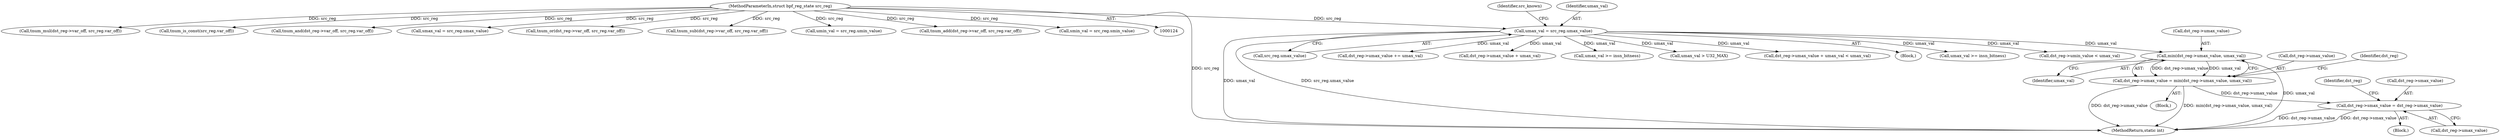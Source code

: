 digraph "0_linux_bb7f0f989ca7de1153bd128a40a71709e339fa03_0@pointer" {
"1000511" [label="(Call,min(dst_reg->umax_value, umax_val))"];
"1000175" [label="(Call,umax_val = src_reg.umax_value)"];
"1000128" [label="(MethodParameterIn,struct bpf_reg_state src_reg)"];
"1000507" [label="(Call,dst_reg->umax_value = min(dst_reg->umax_value, umax_val))"];
"1000546" [label="(Call,dst_reg->smax_value = dst_reg->umax_value)"];
"1000339" [label="(Call,dst_reg->umin_value < umax_val)"];
"1000175" [label="(Call,umax_val = src_reg.umax_value)"];
"1000803" [label="(MethodReturn,static int)"];
"1000546" [label="(Call,dst_reg->smax_value = dst_reg->umax_value)"];
"1000512" [label="(Call,dst_reg->umax_value)"];
"1000384" [label="(Call,tnum_mul(dst_reg->var_off, src_reg.var_off))"];
"1000554" [label="(Identifier,dst_reg)"];
"1000508" [label="(Call,dst_reg->umax_value)"];
"1000177" [label="(Call,src_reg.umax_value)"];
"1000507" [label="(Call,dst_reg->umax_value = min(dst_reg->umax_value, umax_val))"];
"1000182" [label="(Call,tnum_is_const(src_reg.var_off))"];
"1000491" [label="(Call,tnum_and(dst_reg->var_off, src_reg.var_off))"];
"1000515" [label="(Identifier,umax_val)"];
"1000181" [label="(Identifier,src_known)"];
"1000285" [label="(Call,dst_reg->umax_value += umax_val)"];
"1000261" [label="(Call,dst_reg->umax_value + umax_val)"];
"1000214" [label="(Block,)"];
"1000165" [label="(Call,smax_val = src_reg.smax_value)"];
"1000547" [label="(Call,dst_reg->smax_value)"];
"1000520" [label="(Identifier,dst_reg)"];
"1000721" [label="(Call,umax_val >= insn_bitness)"];
"1000550" [label="(Call,dst_reg->umax_value)"];
"1000580" [label="(Call,tnum_or(dst_reg->var_off, src_reg.var_off))"];
"1000371" [label="(Call,tnum_sub(dst_reg->var_off, src_reg.var_off))"];
"1000538" [label="(Block,)"];
"1000409" [label="(Call,umax_val > U32_MAX)"];
"1000170" [label="(Call,umin_val = src_reg.umin_value)"];
"1000511" [label="(Call,min(dst_reg->umax_value, umax_val))"];
"1000176" [label="(Identifier,umax_val)"];
"1000260" [label="(Call,dst_reg->umax_value + umax_val < umax_val)"];
"1000129" [label="(Block,)"];
"1000653" [label="(Call,umax_val >= insn_bitness)"];
"1000294" [label="(Call,tnum_add(dst_reg->var_off, src_reg.var_off))"];
"1000128" [label="(MethodParameterIn,struct bpf_reg_state src_reg)"];
"1000160" [label="(Call,smin_val = src_reg.smin_value)"];
"1000511" -> "1000507"  [label="AST: "];
"1000511" -> "1000515"  [label="CFG: "];
"1000512" -> "1000511"  [label="AST: "];
"1000515" -> "1000511"  [label="AST: "];
"1000507" -> "1000511"  [label="CFG: "];
"1000511" -> "1000803"  [label="DDG: umax_val"];
"1000511" -> "1000507"  [label="DDG: dst_reg->umax_value"];
"1000511" -> "1000507"  [label="DDG: umax_val"];
"1000175" -> "1000511"  [label="DDG: umax_val"];
"1000175" -> "1000129"  [label="AST: "];
"1000175" -> "1000177"  [label="CFG: "];
"1000176" -> "1000175"  [label="AST: "];
"1000177" -> "1000175"  [label="AST: "];
"1000181" -> "1000175"  [label="CFG: "];
"1000175" -> "1000803"  [label="DDG: umax_val"];
"1000175" -> "1000803"  [label="DDG: src_reg.umax_value"];
"1000128" -> "1000175"  [label="DDG: src_reg"];
"1000175" -> "1000260"  [label="DDG: umax_val"];
"1000175" -> "1000261"  [label="DDG: umax_val"];
"1000175" -> "1000285"  [label="DDG: umax_val"];
"1000175" -> "1000339"  [label="DDG: umax_val"];
"1000175" -> "1000409"  [label="DDG: umax_val"];
"1000175" -> "1000653"  [label="DDG: umax_val"];
"1000175" -> "1000721"  [label="DDG: umax_val"];
"1000128" -> "1000124"  [label="AST: "];
"1000128" -> "1000803"  [label="DDG: src_reg"];
"1000128" -> "1000160"  [label="DDG: src_reg"];
"1000128" -> "1000165"  [label="DDG: src_reg"];
"1000128" -> "1000170"  [label="DDG: src_reg"];
"1000128" -> "1000182"  [label="DDG: src_reg"];
"1000128" -> "1000294"  [label="DDG: src_reg"];
"1000128" -> "1000371"  [label="DDG: src_reg"];
"1000128" -> "1000384"  [label="DDG: src_reg"];
"1000128" -> "1000491"  [label="DDG: src_reg"];
"1000128" -> "1000580"  [label="DDG: src_reg"];
"1000507" -> "1000214"  [label="AST: "];
"1000508" -> "1000507"  [label="AST: "];
"1000520" -> "1000507"  [label="CFG: "];
"1000507" -> "1000803"  [label="DDG: min(dst_reg->umax_value, umax_val)"];
"1000507" -> "1000803"  [label="DDG: dst_reg->umax_value"];
"1000507" -> "1000546"  [label="DDG: dst_reg->umax_value"];
"1000546" -> "1000538"  [label="AST: "];
"1000546" -> "1000550"  [label="CFG: "];
"1000547" -> "1000546"  [label="AST: "];
"1000550" -> "1000546"  [label="AST: "];
"1000554" -> "1000546"  [label="CFG: "];
"1000546" -> "1000803"  [label="DDG: dst_reg->umax_value"];
"1000546" -> "1000803"  [label="DDG: dst_reg->smax_value"];
}

